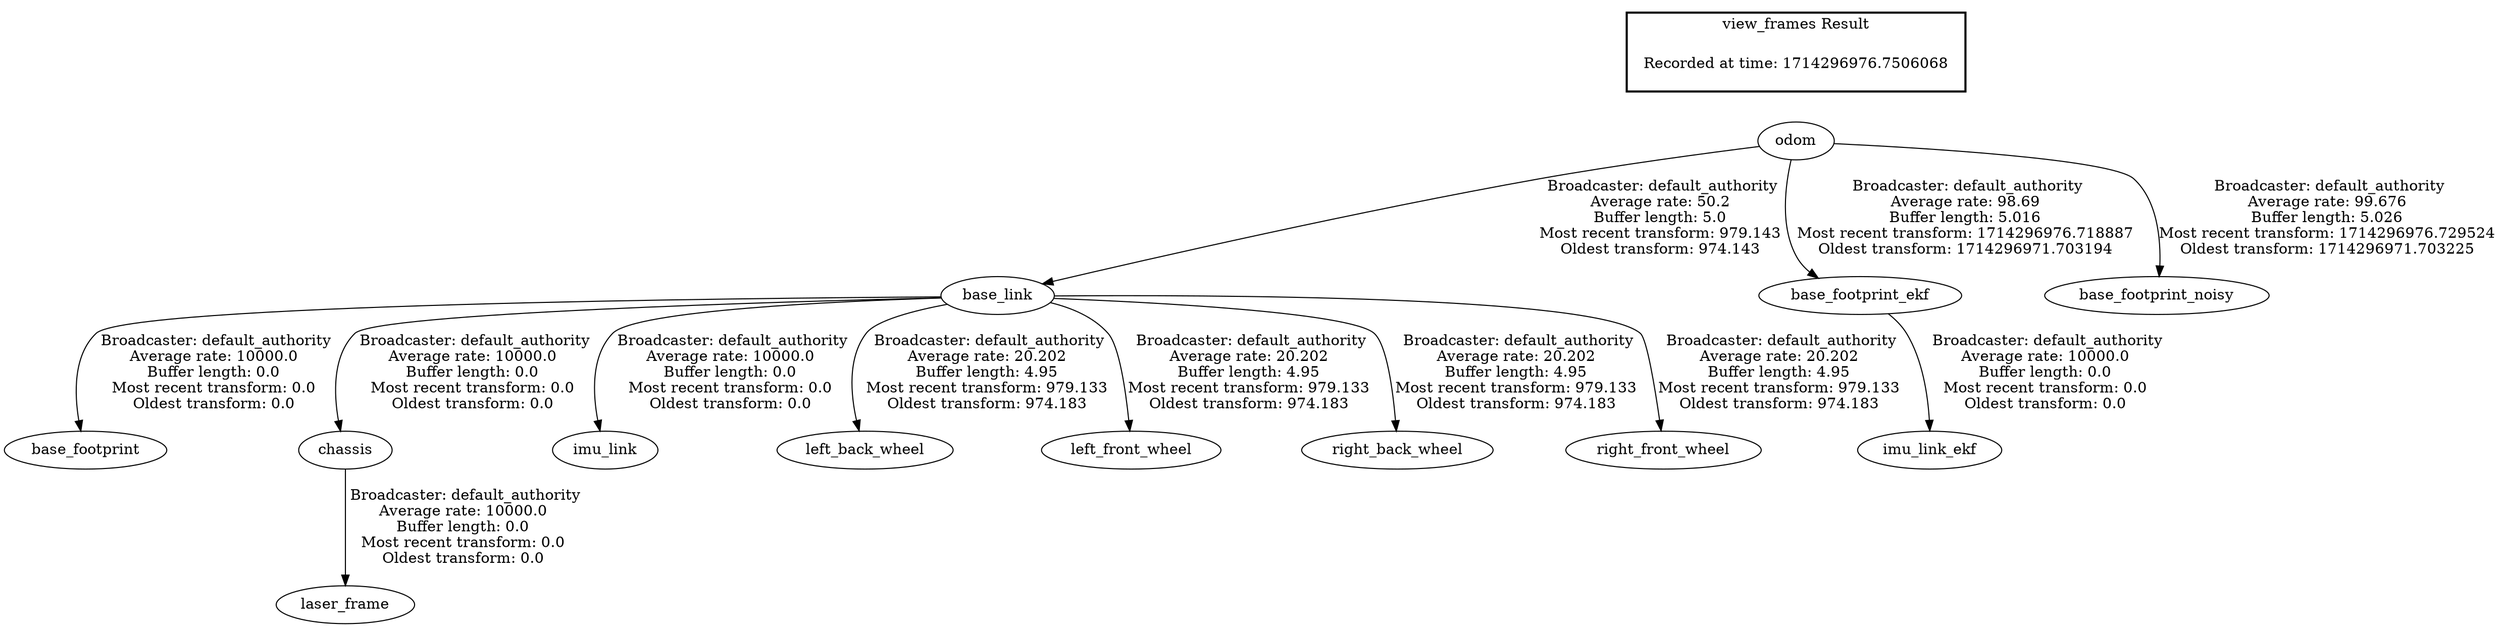 digraph G {
"odom" -> "base_link"[label=" Broadcaster: default_authority\nAverage rate: 50.2\nBuffer length: 5.0\nMost recent transform: 979.143\nOldest transform: 974.143\n"];
"base_footprint_ekf" -> "imu_link_ekf"[label=" Broadcaster: default_authority\nAverage rate: 10000.0\nBuffer length: 0.0\nMost recent transform: 0.0\nOldest transform: 0.0\n"];
"odom" -> "base_footprint_ekf"[label=" Broadcaster: default_authority\nAverage rate: 98.69\nBuffer length: 5.016\nMost recent transform: 1714296976.718887\nOldest transform: 1714296971.703194\n"];
"odom" -> "base_footprint_noisy"[label=" Broadcaster: default_authority\nAverage rate: 99.676\nBuffer length: 5.026\nMost recent transform: 1714296976.729524\nOldest transform: 1714296971.703225\n"];
"base_link" -> "base_footprint"[label=" Broadcaster: default_authority\nAverage rate: 10000.0\nBuffer length: 0.0\nMost recent transform: 0.0\nOldest transform: 0.0\n"];
"base_link" -> "chassis"[label=" Broadcaster: default_authority\nAverage rate: 10000.0\nBuffer length: 0.0\nMost recent transform: 0.0\nOldest transform: 0.0\n"];
"base_link" -> "imu_link"[label=" Broadcaster: default_authority\nAverage rate: 10000.0\nBuffer length: 0.0\nMost recent transform: 0.0\nOldest transform: 0.0\n"];
"chassis" -> "laser_frame"[label=" Broadcaster: default_authority\nAverage rate: 10000.0\nBuffer length: 0.0\nMost recent transform: 0.0\nOldest transform: 0.0\n"];
"base_link" -> "left_back_wheel"[label=" Broadcaster: default_authority\nAverage rate: 20.202\nBuffer length: 4.95\nMost recent transform: 979.133\nOldest transform: 974.183\n"];
"base_link" -> "left_front_wheel"[label=" Broadcaster: default_authority\nAverage rate: 20.202\nBuffer length: 4.95\nMost recent transform: 979.133\nOldest transform: 974.183\n"];
"base_link" -> "right_back_wheel"[label=" Broadcaster: default_authority\nAverage rate: 20.202\nBuffer length: 4.95\nMost recent transform: 979.133\nOldest transform: 974.183\n"];
"base_link" -> "right_front_wheel"[label=" Broadcaster: default_authority\nAverage rate: 20.202\nBuffer length: 4.95\nMost recent transform: 979.133\nOldest transform: 974.183\n"];
edge [style=invis];
 subgraph cluster_legend { style=bold; color=black; label ="view_frames Result";
"Recorded at time: 1714296976.7506068"[ shape=plaintext ] ;
}->"odom";
}
